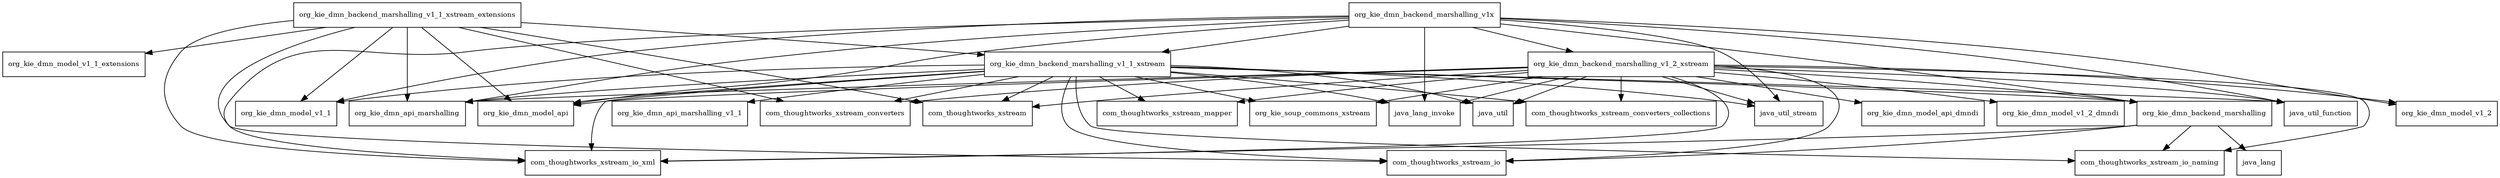 digraph kie_dmn_backend_7_16_0_Final_package_dependencies {
  node [shape = box, fontsize=10.0];
  org_kie_dmn_backend_marshalling -> com_thoughtworks_xstream_io;
  org_kie_dmn_backend_marshalling -> com_thoughtworks_xstream_io_naming;
  org_kie_dmn_backend_marshalling -> com_thoughtworks_xstream_io_xml;
  org_kie_dmn_backend_marshalling -> java_lang;
  org_kie_dmn_backend_marshalling_v1_1_xstream -> com_thoughtworks_xstream;
  org_kie_dmn_backend_marshalling_v1_1_xstream -> com_thoughtworks_xstream_converters;
  org_kie_dmn_backend_marshalling_v1_1_xstream -> com_thoughtworks_xstream_converters_collections;
  org_kie_dmn_backend_marshalling_v1_1_xstream -> com_thoughtworks_xstream_io;
  org_kie_dmn_backend_marshalling_v1_1_xstream -> com_thoughtworks_xstream_io_naming;
  org_kie_dmn_backend_marshalling_v1_1_xstream -> com_thoughtworks_xstream_io_xml;
  org_kie_dmn_backend_marshalling_v1_1_xstream -> com_thoughtworks_xstream_mapper;
  org_kie_dmn_backend_marshalling_v1_1_xstream -> java_lang_invoke;
  org_kie_dmn_backend_marshalling_v1_1_xstream -> java_util;
  org_kie_dmn_backend_marshalling_v1_1_xstream -> java_util_function;
  org_kie_dmn_backend_marshalling_v1_1_xstream -> java_util_stream;
  org_kie_dmn_backend_marshalling_v1_1_xstream -> org_kie_dmn_api_marshalling;
  org_kie_dmn_backend_marshalling_v1_1_xstream -> org_kie_dmn_api_marshalling_v1_1;
  org_kie_dmn_backend_marshalling_v1_1_xstream -> org_kie_dmn_backend_marshalling;
  org_kie_dmn_backend_marshalling_v1_1_xstream -> org_kie_dmn_model_api;
  org_kie_dmn_backend_marshalling_v1_1_xstream -> org_kie_dmn_model_v1_1;
  org_kie_dmn_backend_marshalling_v1_1_xstream -> org_kie_soup_commons_xstream;
  org_kie_dmn_backend_marshalling_v1_1_xstream_extensions -> com_thoughtworks_xstream;
  org_kie_dmn_backend_marshalling_v1_1_xstream_extensions -> com_thoughtworks_xstream_converters;
  org_kie_dmn_backend_marshalling_v1_1_xstream_extensions -> com_thoughtworks_xstream_io;
  org_kie_dmn_backend_marshalling_v1_1_xstream_extensions -> com_thoughtworks_xstream_io_xml;
  org_kie_dmn_backend_marshalling_v1_1_xstream_extensions -> org_kie_dmn_api_marshalling;
  org_kie_dmn_backend_marshalling_v1_1_xstream_extensions -> org_kie_dmn_backend_marshalling_v1_1_xstream;
  org_kie_dmn_backend_marshalling_v1_1_xstream_extensions -> org_kie_dmn_model_api;
  org_kie_dmn_backend_marshalling_v1_1_xstream_extensions -> org_kie_dmn_model_v1_1;
  org_kie_dmn_backend_marshalling_v1_1_xstream_extensions -> org_kie_dmn_model_v1_1_extensions;
  org_kie_dmn_backend_marshalling_v1_2_xstream -> com_thoughtworks_xstream;
  org_kie_dmn_backend_marshalling_v1_2_xstream -> com_thoughtworks_xstream_converters;
  org_kie_dmn_backend_marshalling_v1_2_xstream -> com_thoughtworks_xstream_converters_collections;
  org_kie_dmn_backend_marshalling_v1_2_xstream -> com_thoughtworks_xstream_io;
  org_kie_dmn_backend_marshalling_v1_2_xstream -> com_thoughtworks_xstream_io_naming;
  org_kie_dmn_backend_marshalling_v1_2_xstream -> com_thoughtworks_xstream_io_xml;
  org_kie_dmn_backend_marshalling_v1_2_xstream -> com_thoughtworks_xstream_mapper;
  org_kie_dmn_backend_marshalling_v1_2_xstream -> java_lang_invoke;
  org_kie_dmn_backend_marshalling_v1_2_xstream -> java_util;
  org_kie_dmn_backend_marshalling_v1_2_xstream -> java_util_function;
  org_kie_dmn_backend_marshalling_v1_2_xstream -> java_util_stream;
  org_kie_dmn_backend_marshalling_v1_2_xstream -> org_kie_dmn_api_marshalling;
  org_kie_dmn_backend_marshalling_v1_2_xstream -> org_kie_dmn_backend_marshalling;
  org_kie_dmn_backend_marshalling_v1_2_xstream -> org_kie_dmn_model_api;
  org_kie_dmn_backend_marshalling_v1_2_xstream -> org_kie_dmn_model_api_dmndi;
  org_kie_dmn_backend_marshalling_v1_2_xstream -> org_kie_dmn_model_v1_2;
  org_kie_dmn_backend_marshalling_v1_2_xstream -> org_kie_dmn_model_v1_2_dmndi;
  org_kie_dmn_backend_marshalling_v1_2_xstream -> org_kie_soup_commons_xstream;
  org_kie_dmn_backend_marshalling_v1x -> com_thoughtworks_xstream_io_xml;
  org_kie_dmn_backend_marshalling_v1x -> java_lang_invoke;
  org_kie_dmn_backend_marshalling_v1x -> java_util_function;
  org_kie_dmn_backend_marshalling_v1x -> java_util_stream;
  org_kie_dmn_backend_marshalling_v1x -> org_kie_dmn_api_marshalling;
  org_kie_dmn_backend_marshalling_v1x -> org_kie_dmn_backend_marshalling;
  org_kie_dmn_backend_marshalling_v1x -> org_kie_dmn_backend_marshalling_v1_1_xstream;
  org_kie_dmn_backend_marshalling_v1x -> org_kie_dmn_backend_marshalling_v1_2_xstream;
  org_kie_dmn_backend_marshalling_v1x -> org_kie_dmn_model_api;
  org_kie_dmn_backend_marshalling_v1x -> org_kie_dmn_model_v1_1;
  org_kie_dmn_backend_marshalling_v1x -> org_kie_dmn_model_v1_2;
}
